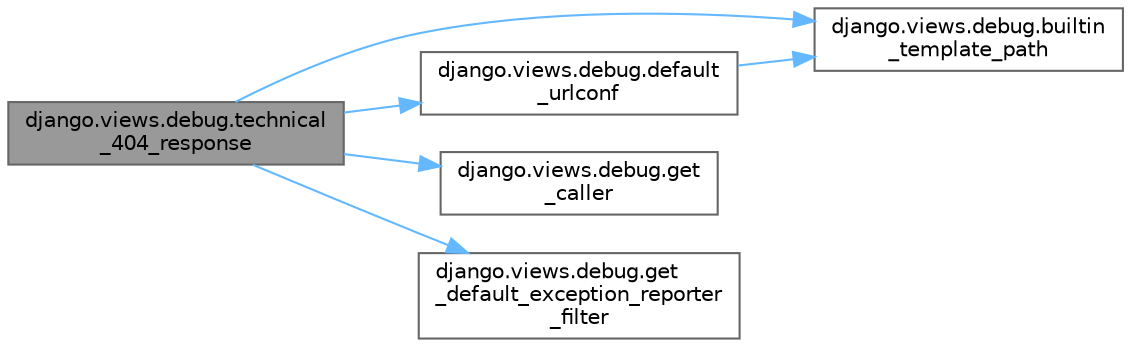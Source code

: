 digraph "django.views.debug.technical_404_response"
{
 // LATEX_PDF_SIZE
  bgcolor="transparent";
  edge [fontname=Helvetica,fontsize=10,labelfontname=Helvetica,labelfontsize=10];
  node [fontname=Helvetica,fontsize=10,shape=box,height=0.2,width=0.4];
  rankdir="LR";
  Node1 [id="Node000001",label="django.views.debug.technical\l_404_response",height=0.2,width=0.4,color="gray40", fillcolor="grey60", style="filled", fontcolor="black",tooltip=" "];
  Node1 -> Node2 [id="edge1_Node000001_Node000002",color="steelblue1",style="solid",tooltip=" "];
  Node2 [id="Node000002",label="django.views.debug.builtin\l_template_path",height=0.2,width=0.4,color="grey40", fillcolor="white", style="filled",URL="$namespacedjango_1_1views_1_1debug.html#a504fbf3016b2469509728c586a2f7590",tooltip=" "];
  Node1 -> Node3 [id="edge2_Node000001_Node000003",color="steelblue1",style="solid",tooltip=" "];
  Node3 [id="Node000003",label="django.views.debug.default\l_urlconf",height=0.2,width=0.4,color="grey40", fillcolor="white", style="filled",URL="$namespacedjango_1_1views_1_1debug.html#a2ea25ba9fca9e91ffc849e86067ae836",tooltip=" "];
  Node3 -> Node2 [id="edge3_Node000003_Node000002",color="steelblue1",style="solid",tooltip=" "];
  Node1 -> Node4 [id="edge4_Node000001_Node000004",color="steelblue1",style="solid",tooltip=" "];
  Node4 [id="Node000004",label="django.views.debug.get\l_caller",height=0.2,width=0.4,color="grey40", fillcolor="white", style="filled",URL="$namespacedjango_1_1views_1_1debug.html#a7c2228c4385dcf3c63461fa42b850939",tooltip=" "];
  Node1 -> Node5 [id="edge5_Node000001_Node000005",color="steelblue1",style="solid",tooltip=" "];
  Node5 [id="Node000005",label="django.views.debug.get\l_default_exception_reporter\l_filter",height=0.2,width=0.4,color="grey40", fillcolor="white", style="filled",URL="$namespacedjango_1_1views_1_1debug.html#a87a6e3ee31f9964049cfd55f8dc7c1ea",tooltip=" "];
}
